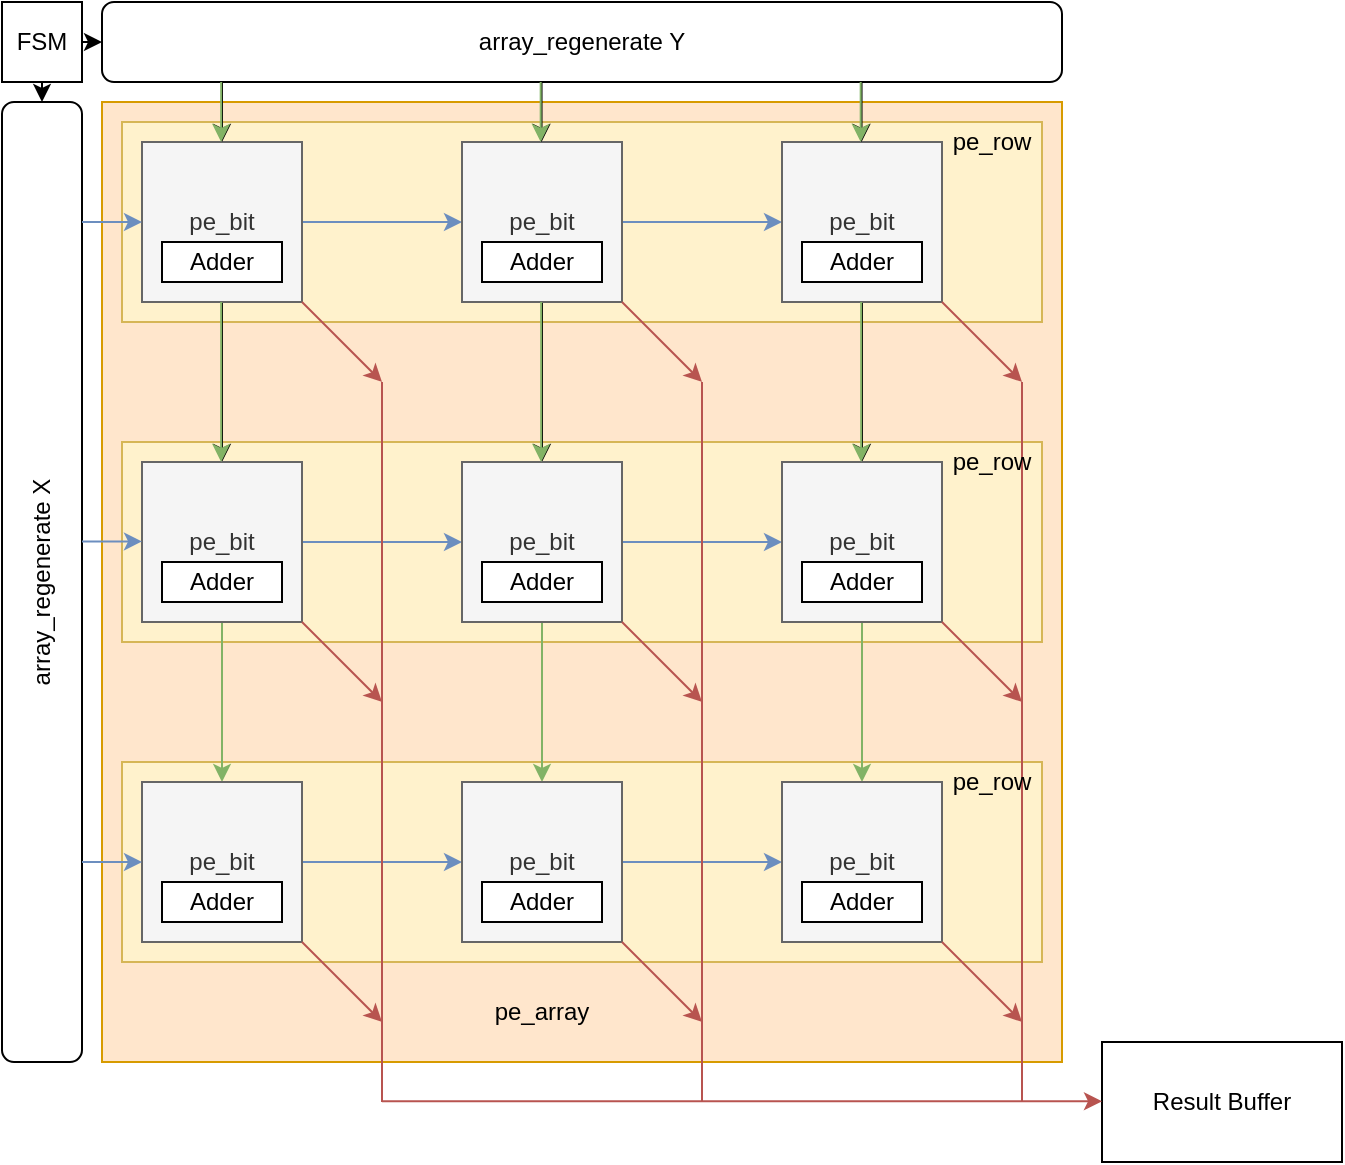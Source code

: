 <mxfile>
    <diagram id="9oYzcFNOnhxGNtopZVkQ" name="第 1 页">
        <mxGraphModel dx="762" dy="574" grid="1" gridSize="10" guides="1" tooltips="1" connect="1" arrows="1" fold="1" page="1" pageScale="1" pageWidth="1169" pageHeight="1654" math="0" shadow="0">
            <root>
                <mxCell id="0"/>
                <mxCell id="1" parent="0"/>
                <mxCell id="19" value="" style="rounded=0;whiteSpace=wrap;html=1;fillColor=#ffe6cc;strokeColor=#d79b00;" parent="1" vertex="1">
                    <mxGeometry x="340" y="380" width="480" height="480" as="geometry"/>
                </mxCell>
                <mxCell id="42" value="" style="rounded=0;whiteSpace=wrap;html=1;fillColor=#fff2cc;strokeColor=#d6b656;" parent="1" vertex="1">
                    <mxGeometry x="350" y="710" width="460" height="100" as="geometry"/>
                </mxCell>
                <mxCell id="41" value="" style="rounded=0;whiteSpace=wrap;html=1;fillColor=#fff2cc;strokeColor=#d6b656;" parent="1" vertex="1">
                    <mxGeometry x="350" y="550" width="460" height="100" as="geometry"/>
                </mxCell>
                <mxCell id="40" value="" style="rounded=0;whiteSpace=wrap;html=1;fillColor=#fff2cc;strokeColor=#d6b656;" parent="1" vertex="1">
                    <mxGeometry x="350" y="390" width="460" height="100" as="geometry"/>
                </mxCell>
                <mxCell id="58" value="" style="edgeStyle=none;html=1;fillColor=#dae8fc;strokeColor=#6c8ebf;" parent="1" source="2" target="4" edge="1">
                    <mxGeometry relative="1" as="geometry"/>
                </mxCell>
                <mxCell id="66" value="" style="edgeStyle=none;html=1;" parent="1" source="2" target="10" edge="1">
                    <mxGeometry relative="1" as="geometry"/>
                </mxCell>
                <mxCell id="2" value="pe_bit" style="whiteSpace=wrap;html=1;aspect=fixed;fillColor=#f5f5f5;fontColor=#333333;strokeColor=#666666;" parent="1" vertex="1">
                    <mxGeometry x="360" y="400" width="80" height="80" as="geometry"/>
                </mxCell>
                <mxCell id="59" value="" style="edgeStyle=none;html=1;fillColor=#dae8fc;strokeColor=#6c8ebf;" parent="1" source="4" target="6" edge="1">
                    <mxGeometry relative="1" as="geometry"/>
                </mxCell>
                <mxCell id="65" value="" style="edgeStyle=none;html=1;" parent="1" source="4" target="11" edge="1">
                    <mxGeometry relative="1" as="geometry"/>
                </mxCell>
                <mxCell id="4" value="&lt;span&gt;pe_bit&lt;/span&gt;" style="whiteSpace=wrap;html=1;aspect=fixed;fillColor=#f5f5f5;fontColor=#333333;strokeColor=#666666;" parent="1" vertex="1">
                    <mxGeometry x="520" y="400" width="80" height="80" as="geometry"/>
                </mxCell>
                <mxCell id="60" value="" style="edgeStyle=none;html=1;" parent="1" source="6" target="12" edge="1">
                    <mxGeometry relative="1" as="geometry"/>
                </mxCell>
                <mxCell id="6" value="&lt;span&gt;pe_bit&lt;/span&gt;" style="whiteSpace=wrap;html=1;aspect=fixed;fillColor=#f5f5f5;fontColor=#333333;strokeColor=#666666;" parent="1" vertex="1">
                    <mxGeometry x="680" y="400" width="80" height="80" as="geometry"/>
                </mxCell>
                <mxCell id="64" value="" style="edgeStyle=none;html=1;fillColor=#dae8fc;strokeColor=#6c8ebf;" parent="1" source="10" target="11" edge="1">
                    <mxGeometry relative="1" as="geometry"/>
                </mxCell>
                <mxCell id="67" value="" style="edgeStyle=none;html=1;fillColor=#d5e8d4;strokeColor=#82b366;" parent="1" source="10" target="16" edge="1">
                    <mxGeometry relative="1" as="geometry"/>
                </mxCell>
                <mxCell id="10" value="&lt;span&gt;pe_bit&lt;/span&gt;" style="whiteSpace=wrap;html=1;aspect=fixed;fillColor=#f5f5f5;fontColor=#333333;strokeColor=#666666;" parent="1" vertex="1">
                    <mxGeometry x="360" y="560" width="80" height="80" as="geometry"/>
                </mxCell>
                <mxCell id="63" value="" style="edgeStyle=none;html=1;fillColor=#dae8fc;strokeColor=#6c8ebf;" parent="1" source="11" target="12" edge="1">
                    <mxGeometry relative="1" as="geometry"/>
                </mxCell>
                <mxCell id="69" value="" style="edgeStyle=none;html=1;fillColor=#d5e8d4;strokeColor=#82b366;" parent="1" source="11" target="17" edge="1">
                    <mxGeometry relative="1" as="geometry"/>
                </mxCell>
                <mxCell id="11" value="&lt;span&gt;pe_bit&lt;/span&gt;" style="whiteSpace=wrap;html=1;aspect=fixed;fillColor=#f5f5f5;fontColor=#333333;strokeColor=#666666;" parent="1" vertex="1">
                    <mxGeometry x="520" y="560" width="80" height="80" as="geometry"/>
                </mxCell>
                <mxCell id="61" value="" style="edgeStyle=none;html=1;fillColor=#d5e8d4;strokeColor=#82b366;" parent="1" source="12" target="18" edge="1">
                    <mxGeometry relative="1" as="geometry"/>
                </mxCell>
                <mxCell id="12" value="&lt;span&gt;pe_bit&lt;/span&gt;" style="whiteSpace=wrap;html=1;aspect=fixed;fillColor=#f5f5f5;fontColor=#333333;strokeColor=#666666;" parent="1" vertex="1">
                    <mxGeometry x="680" y="560" width="80" height="80" as="geometry"/>
                </mxCell>
                <mxCell id="68" value="" style="edgeStyle=none;html=1;fillColor=#dae8fc;strokeColor=#6c8ebf;" parent="1" source="16" target="17" edge="1">
                    <mxGeometry relative="1" as="geometry"/>
                </mxCell>
                <mxCell id="16" value="&lt;span&gt;pe_bit&lt;/span&gt;" style="whiteSpace=wrap;html=1;aspect=fixed;fillColor=#f5f5f5;fontColor=#333333;strokeColor=#666666;" parent="1" vertex="1">
                    <mxGeometry x="360" y="720" width="80" height="80" as="geometry"/>
                </mxCell>
                <mxCell id="62" value="" style="edgeStyle=none;html=1;fillColor=#dae8fc;strokeColor=#6c8ebf;" parent="1" source="17" target="18" edge="1">
                    <mxGeometry relative="1" as="geometry"/>
                </mxCell>
                <mxCell id="17" value="&lt;span&gt;pe_bit&lt;/span&gt;" style="whiteSpace=wrap;html=1;aspect=fixed;fillColor=#f5f5f5;fontColor=#333333;strokeColor=#666666;" parent="1" vertex="1">
                    <mxGeometry x="520" y="720" width="80" height="80" as="geometry"/>
                </mxCell>
                <mxCell id="18" value="&lt;span&gt;pe_bit&lt;/span&gt;" style="whiteSpace=wrap;html=1;aspect=fixed;fillColor=#f5f5f5;fontColor=#333333;strokeColor=#666666;" parent="1" vertex="1">
                    <mxGeometry x="680" y="720" width="80" height="80" as="geometry"/>
                </mxCell>
                <mxCell id="21" value="array_regenerate Y" style="rounded=1;whiteSpace=wrap;html=1;" parent="1" vertex="1">
                    <mxGeometry x="340" y="330" width="480" height="40" as="geometry"/>
                </mxCell>
                <mxCell id="22" value="&lt;span&gt;array_regenerate X&lt;/span&gt;" style="rounded=1;whiteSpace=wrap;html=1;verticalAlign=middle;horizontal=0;" parent="1" vertex="1">
                    <mxGeometry x="290" y="380" width="40" height="480" as="geometry"/>
                </mxCell>
                <mxCell id="35" value="" style="endArrow=none;html=1;fillColor=#f8cecc;strokeColor=#b85450;" parent="1" edge="1">
                    <mxGeometry width="50" height="50" relative="1" as="geometry">
                        <mxPoint x="480" y="880" as="sourcePoint"/>
                        <mxPoint x="480" y="520" as="targetPoint"/>
                    </mxGeometry>
                </mxCell>
                <mxCell id="36" value="" style="endArrow=none;html=1;fillColor=#f8cecc;strokeColor=#b85450;" parent="1" edge="1">
                    <mxGeometry width="50" height="50" relative="1" as="geometry">
                        <mxPoint x="640" y="880" as="sourcePoint"/>
                        <mxPoint x="640.0" y="520.0" as="targetPoint"/>
                    </mxGeometry>
                </mxCell>
                <mxCell id="37" value="" style="endArrow=none;html=1;fillColor=#f8cecc;strokeColor=#b85450;" parent="1" edge="1">
                    <mxGeometry width="50" height="50" relative="1" as="geometry">
                        <mxPoint x="800" y="880" as="sourcePoint"/>
                        <mxPoint x="800.0" y="520.0" as="targetPoint"/>
                    </mxGeometry>
                </mxCell>
                <mxCell id="39" value="Result Buffer" style="rounded=0;whiteSpace=wrap;html=1;" parent="1" vertex="1">
                    <mxGeometry x="840" y="850" width="120" height="60" as="geometry"/>
                </mxCell>
                <mxCell id="43" value="pe_row" style="text;html=1;strokeColor=none;fillColor=none;align=center;verticalAlign=middle;whiteSpace=wrap;rounded=0;" parent="1" vertex="1">
                    <mxGeometry x="760" y="390" width="50" height="20" as="geometry"/>
                </mxCell>
                <mxCell id="44" value="pe_row" style="text;html=1;strokeColor=none;fillColor=none;align=center;verticalAlign=middle;whiteSpace=wrap;rounded=0;" parent="1" vertex="1">
                    <mxGeometry x="760" y="550" width="50" height="20" as="geometry"/>
                </mxCell>
                <mxCell id="45" value="pe_row" style="text;html=1;strokeColor=none;fillColor=none;align=center;verticalAlign=middle;whiteSpace=wrap;rounded=0;" parent="1" vertex="1">
                    <mxGeometry x="760" y="710" width="50" height="20" as="geometry"/>
                </mxCell>
                <mxCell id="46" value="pe_array" style="text;html=1;strokeColor=none;fillColor=none;align=center;verticalAlign=middle;whiteSpace=wrap;rounded=0;" parent="1" vertex="1">
                    <mxGeometry x="530" y="820" width="60" height="30" as="geometry"/>
                </mxCell>
                <mxCell id="48" value="" style="edgeStyle=none;html=1;" parent="1" source="47" target="21" edge="1">
                    <mxGeometry relative="1" as="geometry"/>
                </mxCell>
                <mxCell id="49" value="" style="edgeStyle=none;html=1;" parent="1" source="47" target="22" edge="1">
                    <mxGeometry relative="1" as="geometry"/>
                </mxCell>
                <mxCell id="47" value="FSM" style="rounded=0;whiteSpace=wrap;html=1;" parent="1" vertex="1">
                    <mxGeometry x="290" y="330" width="40" height="40" as="geometry"/>
                </mxCell>
                <mxCell id="51" value="" style="endArrow=classic;html=1;entryX=0;entryY=0.5;entryDx=0;entryDy=0;fillColor=#dae8fc;strokeColor=#6c8ebf;" parent="1" target="2" edge="1">
                    <mxGeometry width="50" height="50" relative="1" as="geometry">
                        <mxPoint x="330" y="440" as="sourcePoint"/>
                        <mxPoint x="300" y="390" as="targetPoint"/>
                    </mxGeometry>
                </mxCell>
                <mxCell id="52" value="" style="endArrow=classic;html=1;entryX=0;entryY=0.5;entryDx=0;entryDy=0;fillColor=#dae8fc;strokeColor=#6c8ebf;" parent="1" edge="1">
                    <mxGeometry width="50" height="50" relative="1" as="geometry">
                        <mxPoint x="330" y="599.71" as="sourcePoint"/>
                        <mxPoint x="360" y="599.71" as="targetPoint"/>
                    </mxGeometry>
                </mxCell>
                <mxCell id="53" value="" style="endArrow=classic;html=1;entryX=0;entryY=0.5;entryDx=0;entryDy=0;fillColor=#dae8fc;strokeColor=#6c8ebf;" parent="1" edge="1">
                    <mxGeometry width="50" height="50" relative="1" as="geometry">
                        <mxPoint x="330" y="760" as="sourcePoint"/>
                        <mxPoint x="360" y="760" as="targetPoint"/>
                    </mxGeometry>
                </mxCell>
                <mxCell id="54" value="" style="endArrow=classic;html=1;entryX=0.5;entryY=0;entryDx=0;entryDy=0;" parent="1" target="2" edge="1">
                    <mxGeometry width="50" height="50" relative="1" as="geometry">
                        <mxPoint x="400" y="370" as="sourcePoint"/>
                        <mxPoint x="480" y="280" as="targetPoint"/>
                    </mxGeometry>
                </mxCell>
                <mxCell id="55" value="" style="endArrow=classic;html=1;entryX=0.5;entryY=0;entryDx=0;entryDy=0;" parent="1" edge="1">
                    <mxGeometry width="50" height="50" relative="1" as="geometry">
                        <mxPoint x="559.76" y="370" as="sourcePoint"/>
                        <mxPoint x="559.76" y="400" as="targetPoint"/>
                    </mxGeometry>
                </mxCell>
                <mxCell id="56" value="" style="endArrow=classic;html=1;entryX=0.5;entryY=0;entryDx=0;entryDy=0;" parent="1" edge="1">
                    <mxGeometry width="50" height="50" relative="1" as="geometry">
                        <mxPoint x="719.76" y="370" as="sourcePoint"/>
                        <mxPoint x="719.76" y="400" as="targetPoint"/>
                    </mxGeometry>
                </mxCell>
                <mxCell id="71" value="" style="endArrow=classic;html=1;exitX=1;exitY=1;exitDx=0;exitDy=0;entryX=0;entryY=0;entryDx=0;entryDy=0;entryPerimeter=0;fillColor=#f8cecc;strokeColor=#b85450;" parent="1" source="2" target="35" edge="1">
                    <mxGeometry width="50" height="50" relative="1" as="geometry">
                        <mxPoint x="510" y="540" as="sourcePoint"/>
                        <mxPoint x="560" y="490" as="targetPoint"/>
                    </mxGeometry>
                </mxCell>
                <mxCell id="72" value="" style="endArrow=classic;html=1;exitX=1;exitY=1;exitDx=0;exitDy=0;entryX=0;entryY=0;entryDx=0;entryDy=0;entryPerimeter=0;fillColor=#f8cecc;strokeColor=#b85450;" parent="1" edge="1">
                    <mxGeometry width="50" height="50" relative="1" as="geometry">
                        <mxPoint x="440.0" y="640.0" as="sourcePoint"/>
                        <mxPoint x="480.0" y="680.0" as="targetPoint"/>
                    </mxGeometry>
                </mxCell>
                <mxCell id="73" value="" style="endArrow=classic;html=1;exitX=1;exitY=1;exitDx=0;exitDy=0;entryX=0;entryY=0;entryDx=0;entryDy=0;entryPerimeter=0;fillColor=#f8cecc;strokeColor=#b85450;" parent="1" edge="1">
                    <mxGeometry width="50" height="50" relative="1" as="geometry">
                        <mxPoint x="440.0" y="800.0" as="sourcePoint"/>
                        <mxPoint x="480.0" y="840.0" as="targetPoint"/>
                    </mxGeometry>
                </mxCell>
                <mxCell id="74" value="" style="endArrow=classic;html=1;exitX=1;exitY=1;exitDx=0;exitDy=0;entryX=0;entryY=0;entryDx=0;entryDy=0;entryPerimeter=0;fillColor=#f8cecc;strokeColor=#b85450;" parent="1" edge="1">
                    <mxGeometry width="50" height="50" relative="1" as="geometry">
                        <mxPoint x="600.0" y="480.0" as="sourcePoint"/>
                        <mxPoint x="640.0" y="520.0" as="targetPoint"/>
                    </mxGeometry>
                </mxCell>
                <mxCell id="75" value="" style="endArrow=classic;html=1;exitX=1;exitY=1;exitDx=0;exitDy=0;entryX=0;entryY=0;entryDx=0;entryDy=0;entryPerimeter=0;fillColor=#f8cecc;strokeColor=#b85450;" parent="1" edge="1">
                    <mxGeometry width="50" height="50" relative="1" as="geometry">
                        <mxPoint x="760.0" y="480.0" as="sourcePoint"/>
                        <mxPoint x="800.0" y="520.0" as="targetPoint"/>
                    </mxGeometry>
                </mxCell>
                <mxCell id="76" value="" style="endArrow=classic;html=1;exitX=1;exitY=1;exitDx=0;exitDy=0;entryX=0;entryY=0;entryDx=0;entryDy=0;entryPerimeter=0;fillColor=#f8cecc;strokeColor=#b85450;" parent="1" edge="1">
                    <mxGeometry width="50" height="50" relative="1" as="geometry">
                        <mxPoint x="600.0" y="640.0" as="sourcePoint"/>
                        <mxPoint x="640.0" y="680.0" as="targetPoint"/>
                    </mxGeometry>
                </mxCell>
                <mxCell id="77" value="" style="endArrow=classic;html=1;exitX=1;exitY=1;exitDx=0;exitDy=0;entryX=0;entryY=0;entryDx=0;entryDy=0;entryPerimeter=0;fillColor=#f8cecc;strokeColor=#b85450;" parent="1" edge="1">
                    <mxGeometry width="50" height="50" relative="1" as="geometry">
                        <mxPoint x="760.0" y="640.0" as="sourcePoint"/>
                        <mxPoint x="800.0" y="680.0" as="targetPoint"/>
                    </mxGeometry>
                </mxCell>
                <mxCell id="78" value="" style="endArrow=classic;html=1;exitX=1;exitY=1;exitDx=0;exitDy=0;entryX=0;entryY=0;entryDx=0;entryDy=0;entryPerimeter=0;fillColor=#f8cecc;strokeColor=#b85450;" parent="1" edge="1">
                    <mxGeometry width="50" height="50" relative="1" as="geometry">
                        <mxPoint x="600.0" y="800.0" as="sourcePoint"/>
                        <mxPoint x="640.0" y="840.0" as="targetPoint"/>
                    </mxGeometry>
                </mxCell>
                <mxCell id="79" value="" style="endArrow=classic;html=1;exitX=1;exitY=1;exitDx=0;exitDy=0;entryX=0;entryY=0;entryDx=0;entryDy=0;entryPerimeter=0;fillColor=#f8cecc;strokeColor=#b85450;" parent="1" edge="1">
                    <mxGeometry width="50" height="50" relative="1" as="geometry">
                        <mxPoint x="760" y="800" as="sourcePoint"/>
                        <mxPoint x="800" y="840" as="targetPoint"/>
                    </mxGeometry>
                </mxCell>
                <mxCell id="80" value="" style="endArrow=classic;html=1;fillColor=#f8cecc;strokeColor=#b85450;" parent="1" edge="1">
                    <mxGeometry width="50" height="50" relative="1" as="geometry">
                        <mxPoint x="480" y="879.66" as="sourcePoint"/>
                        <mxPoint x="840" y="879.66" as="targetPoint"/>
                    </mxGeometry>
                </mxCell>
                <mxCell id="81" value="" style="endArrow=classic;html=1;entryX=0.5;entryY=0;entryDx=0;entryDy=0;fillColor=#d5e8d4;strokeColor=#82b366;" parent="1" edge="1">
                    <mxGeometry width="50" height="50" relative="1" as="geometry">
                        <mxPoint x="399.58" y="370" as="sourcePoint"/>
                        <mxPoint x="399.58" y="400" as="targetPoint"/>
                    </mxGeometry>
                </mxCell>
                <mxCell id="82" value="" style="endArrow=classic;html=1;entryX=0.5;entryY=0;entryDx=0;entryDy=0;fillColor=#d5e8d4;strokeColor=#82b366;" parent="1" edge="1">
                    <mxGeometry width="50" height="50" relative="1" as="geometry">
                        <mxPoint x="559.34" y="370" as="sourcePoint"/>
                        <mxPoint x="559.34" y="400" as="targetPoint"/>
                    </mxGeometry>
                </mxCell>
                <mxCell id="83" value="" style="endArrow=classic;html=1;entryX=0.5;entryY=0;entryDx=0;entryDy=0;fillColor=#d5e8d4;strokeColor=#82b366;" parent="1" edge="1">
                    <mxGeometry width="50" height="50" relative="1" as="geometry">
                        <mxPoint x="719.34" y="370" as="sourcePoint"/>
                        <mxPoint x="719.34" y="400" as="targetPoint"/>
                    </mxGeometry>
                </mxCell>
                <mxCell id="84" value="" style="edgeStyle=none;html=1;fillColor=#d5e8d4;strokeColor=#82b366;" parent="1" edge="1">
                    <mxGeometry relative="1" as="geometry">
                        <mxPoint x="719.58" y="480" as="sourcePoint"/>
                        <mxPoint x="719.58" y="560" as="targetPoint"/>
                    </mxGeometry>
                </mxCell>
                <mxCell id="85" value="" style="edgeStyle=none;html=1;fillColor=#d5e8d4;strokeColor=#82b366;" parent="1" edge="1">
                    <mxGeometry relative="1" as="geometry">
                        <mxPoint x="559.58" y="480" as="sourcePoint"/>
                        <mxPoint x="559.58" y="560" as="targetPoint"/>
                    </mxGeometry>
                </mxCell>
                <mxCell id="86" value="" style="edgeStyle=none;html=1;fillColor=#d5e8d4;strokeColor=#82b366;" parent="1" edge="1">
                    <mxGeometry relative="1" as="geometry">
                        <mxPoint x="399.58" y="480" as="sourcePoint"/>
                        <mxPoint x="399.58" y="560" as="targetPoint"/>
                    </mxGeometry>
                </mxCell>
                <mxCell id="87" value="Adder" style="rounded=0;whiteSpace=wrap;html=1;" parent="1" vertex="1">
                    <mxGeometry x="370" y="450" width="60" height="20" as="geometry"/>
                </mxCell>
                <mxCell id="88" value="Adder" style="rounded=0;whiteSpace=wrap;html=1;" parent="1" vertex="1">
                    <mxGeometry x="530" y="450" width="60" height="20" as="geometry"/>
                </mxCell>
                <mxCell id="89" value="Adder" style="rounded=0;whiteSpace=wrap;html=1;" parent="1" vertex="1">
                    <mxGeometry x="690" y="450" width="60" height="20" as="geometry"/>
                </mxCell>
                <mxCell id="90" value="Adder" style="rounded=0;whiteSpace=wrap;html=1;" parent="1" vertex="1">
                    <mxGeometry x="370" y="610" width="60" height="20" as="geometry"/>
                </mxCell>
                <mxCell id="91" value="Adder" style="rounded=0;whiteSpace=wrap;html=1;" parent="1" vertex="1">
                    <mxGeometry x="530" y="610" width="60" height="20" as="geometry"/>
                </mxCell>
                <mxCell id="92" value="Adder" style="rounded=0;whiteSpace=wrap;html=1;" parent="1" vertex="1">
                    <mxGeometry x="690" y="610" width="60" height="20" as="geometry"/>
                </mxCell>
                <mxCell id="93" value="Adder" style="rounded=0;whiteSpace=wrap;html=1;" parent="1" vertex="1">
                    <mxGeometry x="690" y="770" width="60" height="20" as="geometry"/>
                </mxCell>
                <mxCell id="94" value="Adder" style="rounded=0;whiteSpace=wrap;html=1;" parent="1" vertex="1">
                    <mxGeometry x="530" y="770" width="60" height="20" as="geometry"/>
                </mxCell>
                <mxCell id="95" value="Adder" style="rounded=0;whiteSpace=wrap;html=1;" parent="1" vertex="1">
                    <mxGeometry x="370" y="770" width="60" height="20" as="geometry"/>
                </mxCell>
            </root>
        </mxGraphModel>
    </diagram>
</mxfile>